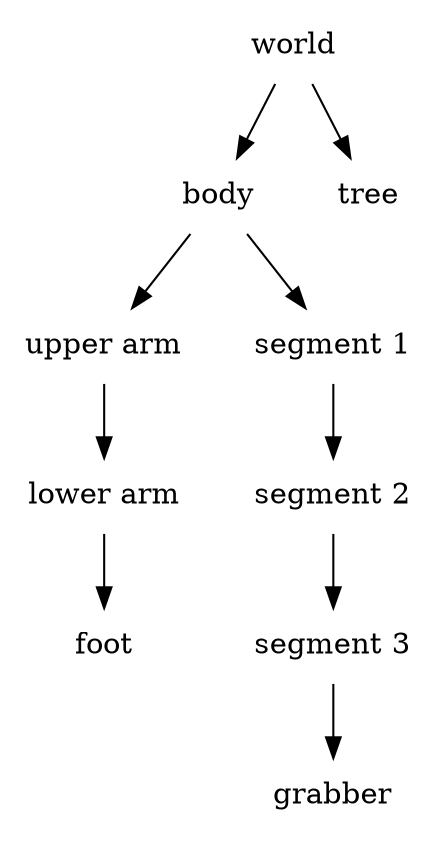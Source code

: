 digraph G {
	subgraph leg0 {
		node [shape=plaintext];
		"upper arm" -> "lower arm" -> "foot";
		label = "legs x6";
	}
	subgraph grabber0 {
		node [shape=plaintext];
		"segment 1" -> "segment 2" -> "segment 3" -> grabber;
		label = "grabber";
	}

	node [shape=plaintext];	
	world -> body
	body -> "upper arm";
	body -> "segment 1";
	world -> tree;
}
